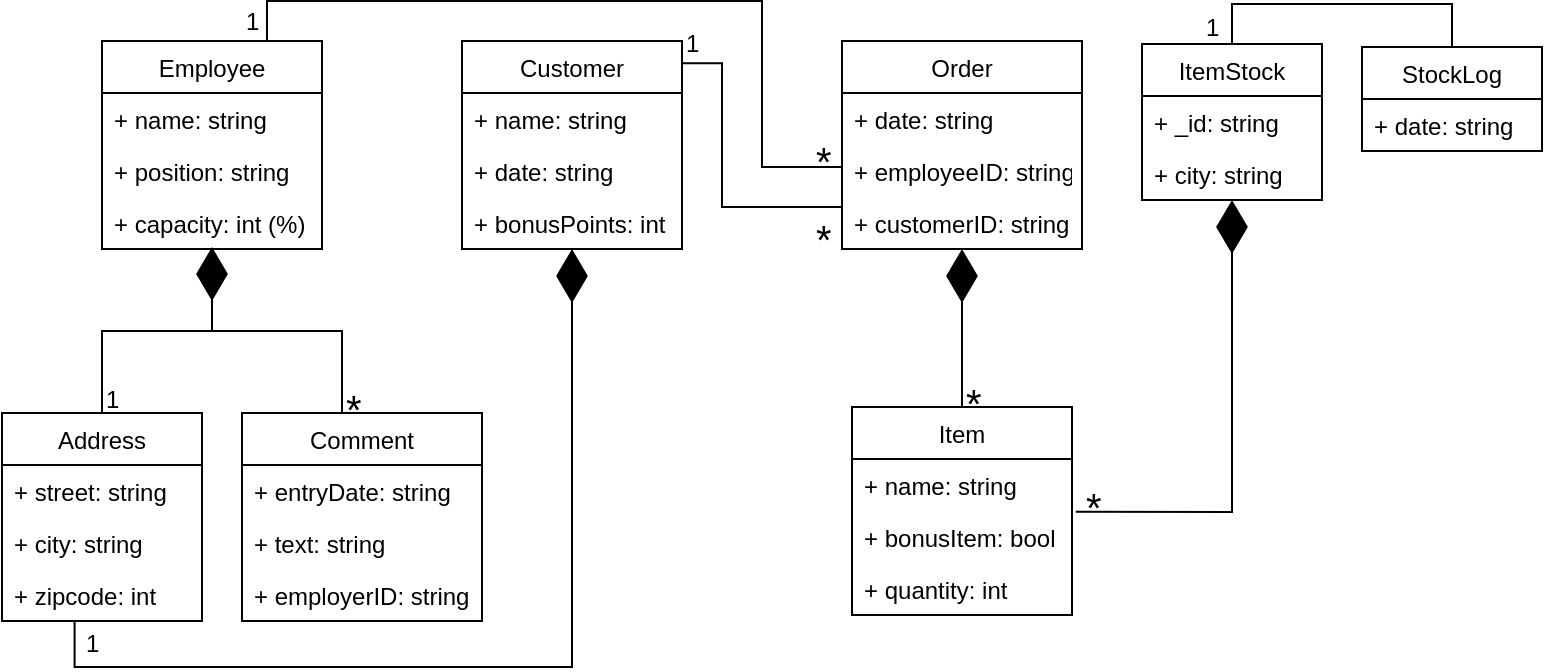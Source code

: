 <mxfile version="10.6.6" type="github"><diagram id="QfeDg1-NgPirC1IPkq2H" name="Page-1"><mxGraphModel dx="842" dy="481" grid="1" gridSize="10" guides="1" tooltips="1" connect="1" arrows="1" fold="1" page="1" pageScale="1" pageWidth="827" pageHeight="1169" math="0" shadow="0"><root><mxCell id="0"/><mxCell id="1" parent="0"/><mxCell id="Qd0NzR2I4LQgEEGsEMyJ-49" style="edgeStyle=orthogonalEdgeStyle;rounded=0;jumpStyle=none;orthogonalLoop=1;jettySize=auto;html=1;endArrow=none;endFill=0;strokeColor=#000000;" edge="1" parent="1" source="_Nok4M5RXr71rKSMiA-P-1" target="Qd0NzR2I4LQgEEGsEMyJ-1"><mxGeometry relative="1" as="geometry"/></mxCell><mxCell id="Qd0NzR2I4LQgEEGsEMyJ-50" style="edgeStyle=orthogonalEdgeStyle;rounded=0;jumpStyle=none;orthogonalLoop=1;jettySize=auto;html=1;entryX=0.5;entryY=0;entryDx=0;entryDy=0;endArrow=none;endFill=0;strokeColor=#000000;" edge="1" parent="1" source="_Nok4M5RXr71rKSMiA-P-1" target="_Nok4M5RXr71rKSMiA-P-18"><mxGeometry relative="1" as="geometry"><Array as="points"><mxPoint x="125" y="253.5"/><mxPoint x="190" y="253.5"/><mxPoint x="190" y="294.5"/></Array></mxGeometry></mxCell><mxCell id="_Nok4M5RXr71rKSMiA-P-1" value="Employee" style="swimlane;fontStyle=0;childLayout=stackLayout;horizontal=1;startSize=26;fillColor=none;horizontalStack=0;resizeParent=1;resizeParentMax=0;resizeLast=0;collapsible=1;marginBottom=0;" parent="1" vertex="1"><mxGeometry x="70" y="108.5" width="110" height="104" as="geometry"/></mxCell><mxCell id="_Nok4M5RXr71rKSMiA-P-2" value="+ name: string" style="text;strokeColor=none;fillColor=none;align=left;verticalAlign=top;spacingLeft=4;spacingRight=4;overflow=hidden;rotatable=0;points=[[0,0.5],[1,0.5]];portConstraint=eastwest;" parent="_Nok4M5RXr71rKSMiA-P-1" vertex="1"><mxGeometry y="26" width="110" height="26" as="geometry"/></mxCell><mxCell id="_Nok4M5RXr71rKSMiA-P-3" value="+ position: string" style="text;strokeColor=none;fillColor=none;align=left;verticalAlign=top;spacingLeft=4;spacingRight=4;overflow=hidden;rotatable=0;points=[[0,0.5],[1,0.5]];portConstraint=eastwest;" parent="_Nok4M5RXr71rKSMiA-P-1" vertex="1"><mxGeometry y="52" width="110" height="26" as="geometry"/></mxCell><mxCell id="_Nok4M5RXr71rKSMiA-P-4" value="+ capacity: int (%)" style="text;strokeColor=none;fillColor=none;align=left;verticalAlign=top;spacingLeft=4;spacingRight=4;overflow=hidden;rotatable=0;points=[[0,0.5],[1,0.5]];portConstraint=eastwest;" parent="_Nok4M5RXr71rKSMiA-P-1" vertex="1"><mxGeometry y="78" width="110" height="26" as="geometry"/></mxCell><mxCell id="Qd0NzR2I4LQgEEGsEMyJ-53" style="edgeStyle=orthogonalEdgeStyle;rounded=0;jumpStyle=none;orthogonalLoop=1;jettySize=auto;html=1;entryX=0.363;entryY=0.981;entryDx=0;entryDy=0;entryPerimeter=0;endArrow=none;endFill=0;strokeColor=#000000;" edge="1" parent="1" source="_Nok4M5RXr71rKSMiA-P-5" target="Qd0NzR2I4LQgEEGsEMyJ-4"><mxGeometry relative="1" as="geometry"><Array as="points"><mxPoint x="305" y="421.5"/><mxPoint x="56" y="421.5"/></Array></mxGeometry></mxCell><mxCell id="_Nok4M5RXr71rKSMiA-P-5" value="Customer" style="swimlane;fontStyle=0;childLayout=stackLayout;horizontal=1;startSize=26;fillColor=none;horizontalStack=0;resizeParent=1;resizeParentMax=0;resizeLast=0;collapsible=1;marginBottom=0;" parent="1" vertex="1"><mxGeometry x="250" y="108.5" width="110" height="104" as="geometry"/></mxCell><mxCell id="_Nok4M5RXr71rKSMiA-P-6" value="+ name: string" style="text;strokeColor=none;fillColor=none;align=left;verticalAlign=top;spacingLeft=4;spacingRight=4;overflow=hidden;rotatable=0;points=[[0,0.5],[1,0.5]];portConstraint=eastwest;" parent="_Nok4M5RXr71rKSMiA-P-5" vertex="1"><mxGeometry y="26" width="110" height="26" as="geometry"/></mxCell><mxCell id="_Nok4M5RXr71rKSMiA-P-7" value="+ date: string" style="text;strokeColor=none;fillColor=none;align=left;verticalAlign=top;spacingLeft=4;spacingRight=4;overflow=hidden;rotatable=0;points=[[0,0.5],[1,0.5]];portConstraint=eastwest;" parent="_Nok4M5RXr71rKSMiA-P-5" vertex="1"><mxGeometry y="52" width="110" height="26" as="geometry"/></mxCell><mxCell id="_Nok4M5RXr71rKSMiA-P-8" value="+ bonusPoints: int" style="text;strokeColor=none;fillColor=none;align=left;verticalAlign=top;spacingLeft=4;spacingRight=4;overflow=hidden;rotatable=0;points=[[0,0.5],[1,0.5]];portConstraint=eastwest;" parent="_Nok4M5RXr71rKSMiA-P-5" vertex="1"><mxGeometry y="78" width="110" height="26" as="geometry"/></mxCell><mxCell id="Qd0NzR2I4LQgEEGsEMyJ-51" style="edgeStyle=orthogonalEdgeStyle;rounded=0;jumpStyle=none;orthogonalLoop=1;jettySize=auto;html=1;endArrow=none;endFill=0;strokeColor=#000000;entryX=0.997;entryY=0.107;entryDx=0;entryDy=0;entryPerimeter=0;" edge="1" parent="1" source="_Nok4M5RXr71rKSMiA-P-10" target="_Nok4M5RXr71rKSMiA-P-5"><mxGeometry relative="1" as="geometry"><mxPoint x="370" y="121.5" as="targetPoint"/><Array as="points"><mxPoint x="380" y="191.5"/><mxPoint x="380" y="119.5"/></Array></mxGeometry></mxCell><mxCell id="Qd0NzR2I4LQgEEGsEMyJ-52" style="edgeStyle=orthogonalEdgeStyle;jumpStyle=none;orthogonalLoop=1;jettySize=auto;html=1;entryX=0.75;entryY=0;entryDx=0;entryDy=0;endArrow=none;endFill=0;strokeColor=#000000;rounded=0;" edge="1" parent="1" source="_Nok4M5RXr71rKSMiA-P-10" target="_Nok4M5RXr71rKSMiA-P-1"><mxGeometry relative="1" as="geometry"><Array as="points"><mxPoint x="400" y="171.5"/><mxPoint x="400" y="88.5"/><mxPoint x="152" y="88.5"/></Array></mxGeometry></mxCell><mxCell id="_Nok4M5RXr71rKSMiA-P-10" value="Order" style="swimlane;fontStyle=0;childLayout=stackLayout;horizontal=1;startSize=26;fillColor=none;horizontalStack=0;resizeParent=1;resizeParentMax=0;resizeLast=0;collapsible=1;marginBottom=0;" parent="1" vertex="1"><mxGeometry x="440" y="108.5" width="120" height="104" as="geometry"/></mxCell><mxCell id="_Nok4M5RXr71rKSMiA-P-11" value="+ date: string" style="text;strokeColor=none;fillColor=none;align=left;verticalAlign=top;spacingLeft=4;spacingRight=4;overflow=hidden;rotatable=0;points=[[0,0.5],[1,0.5]];portConstraint=eastwest;" parent="_Nok4M5RXr71rKSMiA-P-10" vertex="1"><mxGeometry y="26" width="120" height="26" as="geometry"/></mxCell><mxCell id="_Nok4M5RXr71rKSMiA-P-13" value="+ employeeID: string" style="text;strokeColor=none;fillColor=none;align=left;verticalAlign=top;spacingLeft=4;spacingRight=4;overflow=hidden;rotatable=0;points=[[0,0.5],[1,0.5]];portConstraint=eastwest;" parent="_Nok4M5RXr71rKSMiA-P-10" vertex="1"><mxGeometry y="52" width="120" height="26" as="geometry"/></mxCell><mxCell id="Qd0NzR2I4LQgEEGsEMyJ-28" value="+ customerID: string" style="text;strokeColor=none;fillColor=none;align=left;verticalAlign=top;spacingLeft=4;spacingRight=4;overflow=hidden;rotatable=0;points=[[0,0.5],[1,0.5]];portConstraint=eastwest;" vertex="1" parent="_Nok4M5RXr71rKSMiA-P-10"><mxGeometry y="78" width="120" height="26" as="geometry"/></mxCell><mxCell id="_Nok4M5RXr71rKSMiA-P-14" value="Item" style="swimlane;fontStyle=0;childLayout=stackLayout;horizontal=1;startSize=26;fillColor=none;horizontalStack=0;resizeParent=1;resizeParentMax=0;resizeLast=0;collapsible=1;marginBottom=0;" parent="1" vertex="1"><mxGeometry x="445" y="291.5" width="110" height="104" as="geometry"/></mxCell><mxCell id="_Nok4M5RXr71rKSMiA-P-15" value="+ name: string" style="text;strokeColor=none;fillColor=none;align=left;verticalAlign=top;spacingLeft=4;spacingRight=4;overflow=hidden;rotatable=0;points=[[0,0.5],[1,0.5]];portConstraint=eastwest;" parent="_Nok4M5RXr71rKSMiA-P-14" vertex="1"><mxGeometry y="26" width="110" height="26" as="geometry"/></mxCell><mxCell id="_Nok4M5RXr71rKSMiA-P-16" value="+ bonusItem: bool" style="text;strokeColor=none;fillColor=none;align=left;verticalAlign=top;spacingLeft=4;spacingRight=4;overflow=hidden;rotatable=0;points=[[0,0.5],[1,0.5]];portConstraint=eastwest;" parent="_Nok4M5RXr71rKSMiA-P-14" vertex="1"><mxGeometry y="52" width="110" height="26" as="geometry"/></mxCell><mxCell id="_Nok4M5RXr71rKSMiA-P-17" value="+ quantity: int " style="text;strokeColor=none;fillColor=none;align=left;verticalAlign=top;spacingLeft=4;spacingRight=4;overflow=hidden;rotatable=0;points=[[0,0.5],[1,0.5]];portConstraint=eastwest;" parent="_Nok4M5RXr71rKSMiA-P-14" vertex="1"><mxGeometry y="78" width="110" height="26" as="geometry"/></mxCell><mxCell id="_Nok4M5RXr71rKSMiA-P-18" value="Comment" style="swimlane;fontStyle=0;childLayout=stackLayout;horizontal=1;startSize=26;fillColor=none;horizontalStack=0;resizeParent=1;resizeParentMax=0;resizeLast=0;collapsible=1;marginBottom=0;" parent="1" vertex="1"><mxGeometry x="140" y="294.5" width="120" height="104" as="geometry"/></mxCell><mxCell id="_Nok4M5RXr71rKSMiA-P-19" value="+ entryDate: string" style="text;strokeColor=none;fillColor=none;align=left;verticalAlign=top;spacingLeft=4;spacingRight=4;overflow=hidden;rotatable=0;points=[[0,0.5],[1,0.5]];portConstraint=eastwest;" parent="_Nok4M5RXr71rKSMiA-P-18" vertex="1"><mxGeometry y="26" width="120" height="26" as="geometry"/></mxCell><mxCell id="_Nok4M5RXr71rKSMiA-P-20" value="+ text: string" style="text;strokeColor=none;fillColor=none;align=left;verticalAlign=top;spacingLeft=4;spacingRight=4;overflow=hidden;rotatable=0;points=[[0,0.5],[1,0.5]];portConstraint=eastwest;" parent="_Nok4M5RXr71rKSMiA-P-18" vertex="1"><mxGeometry y="52" width="120" height="26" as="geometry"/></mxCell><mxCell id="_Nok4M5RXr71rKSMiA-P-21" value="+ employerID: string" style="text;strokeColor=none;fillColor=none;align=left;verticalAlign=top;spacingLeft=4;spacingRight=4;overflow=hidden;rotatable=0;points=[[0,0.5],[1,0.5]];portConstraint=eastwest;" parent="_Nok4M5RXr71rKSMiA-P-18" vertex="1"><mxGeometry y="78" width="120" height="26" as="geometry"/></mxCell><mxCell id="_Nok4M5RXr71rKSMiA-P-28" value="" style="endArrow=diamondThin;endFill=1;endSize=24;html=1;entryX=0.5;entryY=1;entryDx=0;entryDy=0;exitX=0.5;exitY=0;exitDx=0;exitDy=0;" parent="1" target="_Nok4M5RXr71rKSMiA-P-10" edge="1" source="_Nok4M5RXr71rKSMiA-P-14"><mxGeometry width="160" relative="1" as="geometry"><mxPoint x="480" y="251.5" as="sourcePoint"/><mxPoint x="250" y="410.5" as="targetPoint"/></mxGeometry></mxCell><mxCell id="Qd0NzR2I4LQgEEGsEMyJ-1" value="Address" style="swimlane;fontStyle=0;childLayout=stackLayout;horizontal=1;startSize=26;fillColor=none;horizontalStack=0;resizeParent=1;resizeParentMax=0;resizeLast=0;collapsible=1;marginBottom=0;" vertex="1" parent="1"><mxGeometry x="20" y="294.5" width="100" height="104" as="geometry"/></mxCell><mxCell id="Qd0NzR2I4LQgEEGsEMyJ-2" value="+ street: string" style="text;strokeColor=none;fillColor=none;align=left;verticalAlign=top;spacingLeft=4;spacingRight=4;overflow=hidden;rotatable=0;points=[[0,0.5],[1,0.5]];portConstraint=eastwest;" vertex="1" parent="Qd0NzR2I4LQgEEGsEMyJ-1"><mxGeometry y="26" width="100" height="26" as="geometry"/></mxCell><mxCell id="Qd0NzR2I4LQgEEGsEMyJ-3" value="+ city: string" style="text;strokeColor=none;fillColor=none;align=left;verticalAlign=top;spacingLeft=4;spacingRight=4;overflow=hidden;rotatable=0;points=[[0,0.5],[1,0.5]];portConstraint=eastwest;" vertex="1" parent="Qd0NzR2I4LQgEEGsEMyJ-1"><mxGeometry y="52" width="100" height="26" as="geometry"/></mxCell><mxCell id="Qd0NzR2I4LQgEEGsEMyJ-4" value="+ zipcode: int" style="text;strokeColor=none;fillColor=none;align=left;verticalAlign=top;spacingLeft=4;spacingRight=4;overflow=hidden;rotatable=0;points=[[0,0.5],[1,0.5]];portConstraint=eastwest;" vertex="1" parent="Qd0NzR2I4LQgEEGsEMyJ-1"><mxGeometry y="78" width="100" height="26" as="geometry"/></mxCell><mxCell id="Qd0NzR2I4LQgEEGsEMyJ-21" value="" style="endArrow=diamondThin;endFill=1;endSize=24;html=1;strokeColor=#000000;" edge="1" parent="1"><mxGeometry width="160" relative="1" as="geometry"><mxPoint x="125" y="251.5" as="sourcePoint"/><mxPoint x="125" y="211.5" as="targetPoint"/></mxGeometry></mxCell><mxCell id="Qd0NzR2I4LQgEEGsEMyJ-25" value="" style="endArrow=diamondThin;endFill=1;endSize=24;html=1;strokeColor=#000000;" edge="1" parent="1"><mxGeometry width="160" relative="1" as="geometry"><mxPoint x="305" y="264.5" as="sourcePoint"/><mxPoint x="305" y="212.5" as="targetPoint"/></mxGeometry></mxCell><mxCell id="Qd0NzR2I4LQgEEGsEMyJ-30" value="StockLog" style="swimlane;fontStyle=0;childLayout=stackLayout;horizontal=1;startSize=26;fillColor=none;horizontalStack=0;resizeParent=1;resizeParentMax=0;resizeLast=0;collapsible=1;marginBottom=0;" vertex="1" parent="1"><mxGeometry x="700" y="111.5" width="90" height="52" as="geometry"/></mxCell><mxCell id="Qd0NzR2I4LQgEEGsEMyJ-31" value="+ date: string" style="text;strokeColor=none;fillColor=none;align=left;verticalAlign=top;spacingLeft=4;spacingRight=4;overflow=hidden;rotatable=0;points=[[0,0.5],[1,0.5]];portConstraint=eastwest;" vertex="1" parent="Qd0NzR2I4LQgEEGsEMyJ-30"><mxGeometry y="26" width="90" height="26" as="geometry"/></mxCell><mxCell id="Qd0NzR2I4LQgEEGsEMyJ-86" style="edgeStyle=orthogonalEdgeStyle;rounded=0;jumpStyle=none;orthogonalLoop=1;jettySize=auto;html=1;endArrow=none;endFill=0;strokeColor=#000000;entryX=0.5;entryY=0;entryDx=0;entryDy=0;" edge="1" parent="1" source="Qd0NzR2I4LQgEEGsEMyJ-35" target="Qd0NzR2I4LQgEEGsEMyJ-30"><mxGeometry relative="1" as="geometry"><mxPoint x="680" y="90" as="targetPoint"/><Array as="points"><mxPoint x="635" y="90"/><mxPoint x="745" y="90"/></Array></mxGeometry></mxCell><mxCell id="Qd0NzR2I4LQgEEGsEMyJ-35" value="ItemStock" style="swimlane;fontStyle=0;childLayout=stackLayout;horizontal=1;startSize=26;fillColor=none;horizontalStack=0;resizeParent=1;resizeParentMax=0;resizeLast=0;collapsible=1;marginBottom=0;" vertex="1" parent="1"><mxGeometry x="590" y="110" width="90" height="78" as="geometry"/></mxCell><mxCell id="Qd0NzR2I4LQgEEGsEMyJ-36" value="+ _id: string " style="text;strokeColor=none;fillColor=none;align=left;verticalAlign=top;spacingLeft=4;spacingRight=4;overflow=hidden;rotatable=0;points=[[0,0.5],[1,0.5]];portConstraint=eastwest;" vertex="1" parent="Qd0NzR2I4LQgEEGsEMyJ-35"><mxGeometry y="26" width="90" height="26" as="geometry"/></mxCell><mxCell id="Qd0NzR2I4LQgEEGsEMyJ-37" value="+ city: string" style="text;strokeColor=none;fillColor=none;align=left;verticalAlign=top;spacingLeft=4;spacingRight=4;overflow=hidden;rotatable=0;points=[[0,0.5],[1,0.5]];portConstraint=eastwest;" vertex="1" parent="Qd0NzR2I4LQgEEGsEMyJ-35"><mxGeometry y="52" width="90" height="26" as="geometry"/></mxCell><mxCell id="Qd0NzR2I4LQgEEGsEMyJ-60" value="" style="endArrow=diamondThin;endFill=1;endSize=24;html=1;strokeColor=#000000;exitX=1.017;exitY=0.013;exitDx=0;exitDy=0;exitPerimeter=0;entryX=0.5;entryY=1;entryDx=0;entryDy=0;rounded=0;" edge="1" parent="1" source="_Nok4M5RXr71rKSMiA-P-16" target="Qd0NzR2I4LQgEEGsEMyJ-35"><mxGeometry width="160" relative="1" as="geometry"><mxPoint x="20" y="441.5" as="sourcePoint"/><mxPoint x="640" y="280" as="targetPoint"/><Array as="points"><mxPoint x="635" y="344"/><mxPoint x="635" y="240"/></Array></mxGeometry></mxCell><mxCell id="Qd0NzR2I4LQgEEGsEMyJ-67" value="&lt;div align=&quot;justify&quot;&gt;1&lt;/div&gt;" style="text;html=1;resizable=0;points=[];autosize=1;align=left;verticalAlign=top;spacingTop=-4;" vertex="1" parent="1"><mxGeometry x="140" y="88.5" width="20" height="20" as="geometry"/></mxCell><mxCell id="Qd0NzR2I4LQgEEGsEMyJ-74" value="&lt;font style=&quot;font-size: 20px&quot;&gt;*&lt;/font&gt;" style="text;html=1;resizable=0;points=[];autosize=1;align=left;verticalAlign=top;spacingTop=-4;" vertex="1" parent="1"><mxGeometry x="425" y="153.5" width="20" height="20" as="geometry"/></mxCell><mxCell id="Qd0NzR2I4LQgEEGsEMyJ-75" value="&lt;font style=&quot;font-size: 20px&quot;&gt;*&lt;/font&gt;" style="text;html=1;resizable=0;points=[];autosize=1;align=left;verticalAlign=top;spacingTop=-4;" vertex="1" parent="1"><mxGeometry x="425" y="192.5" width="20" height="20" as="geometry"/></mxCell><mxCell id="Qd0NzR2I4LQgEEGsEMyJ-76" value="&lt;div align=&quot;justify&quot;&gt;1&lt;/div&gt;" style="text;html=1;resizable=0;points=[];autosize=1;align=left;verticalAlign=top;spacingTop=-4;" vertex="1" parent="1"><mxGeometry x="360" y="100" width="20" height="20" as="geometry"/></mxCell><mxCell id="Qd0NzR2I4LQgEEGsEMyJ-77" value="&lt;font style=&quot;font-size: 20px&quot;&gt;*&lt;/font&gt;" style="text;html=1;resizable=0;points=[];autosize=1;align=left;verticalAlign=top;spacingTop=-4;" vertex="1" parent="1"><mxGeometry x="500" y="274.5" width="20" height="20" as="geometry"/></mxCell><mxCell id="Qd0NzR2I4LQgEEGsEMyJ-79" value="&lt;font style=&quot;font-size: 20px&quot;&gt;*&lt;/font&gt;" style="text;html=1;resizable=0;points=[];autosize=1;align=left;verticalAlign=top;spacingTop=-4;" vertex="1" parent="1"><mxGeometry x="190" y="278" width="20" height="20" as="geometry"/></mxCell><mxCell id="Qd0NzR2I4LQgEEGsEMyJ-81" value="&lt;div align=&quot;justify&quot;&gt;1&lt;/div&gt;" style="text;html=1;resizable=0;points=[];autosize=1;align=left;verticalAlign=top;spacingTop=-4;" vertex="1" parent="1"><mxGeometry x="70" y="278" width="20" height="20" as="geometry"/></mxCell><mxCell id="Qd0NzR2I4LQgEEGsEMyJ-82" value="&lt;div align=&quot;justify&quot;&gt;1&lt;/div&gt;" style="text;html=1;resizable=0;points=[];autosize=1;align=left;verticalAlign=top;spacingTop=-4;" vertex="1" parent="1"><mxGeometry x="60" y="400" width="20" height="20" as="geometry"/></mxCell><mxCell id="Qd0NzR2I4LQgEEGsEMyJ-83" value="&lt;font style=&quot;font-size: 20px&quot;&gt;*&lt;/font&gt;" style="text;html=1;resizable=0;points=[];autosize=1;align=left;verticalAlign=top;spacingTop=-4;" vertex="1" parent="1"><mxGeometry x="560" y="326.5" width="20" height="20" as="geometry"/></mxCell><mxCell id="Qd0NzR2I4LQgEEGsEMyJ-87" value="&lt;div align=&quot;justify&quot;&gt;1&lt;/div&gt;" style="text;html=1;resizable=0;points=[];autosize=1;align=left;verticalAlign=top;spacingTop=-4;" vertex="1" parent="1"><mxGeometry x="620" y="91.5" width="20" height="20" as="geometry"/></mxCell></root></mxGraphModel></diagram></mxfile>